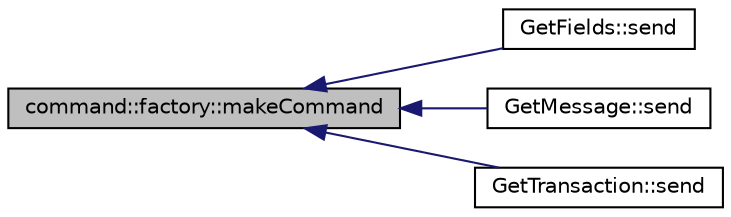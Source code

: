 digraph "command::factory::makeCommand"
{
  edge [fontname="Helvetica",fontsize="10",labelfontname="Helvetica",labelfontsize="10"];
  node [fontname="Helvetica",fontsize="10",shape=record];
  rankdir="LR";
  Node1 [label="command::factory::makeCommand",height=0.2,width=0.4,color="black", fillcolor="grey75", style="filled", fontcolor="black"];
  Node1 -> Node2 [dir="back",color="midnightblue",fontsize="10",style="solid",fontname="Helvetica"];
  Node2 [label="GetFields::send",height=0.2,width=0.4,color="black", fillcolor="white", style="filled",URL="$class_get_fields.html#a2823170292f994c759ffe775dee5307b",tooltip="Send data to the server. "];
  Node1 -> Node3 [dir="back",color="midnightblue",fontsize="10",style="solid",fontname="Helvetica"];
  Node3 [label="GetMessage::send",height=0.2,width=0.4,color="black", fillcolor="white", style="filled",URL="$class_get_message.html#a24d72d59b2be81bd1b74d80b23f429c4",tooltip="Send data to the server. "];
  Node1 -> Node4 [dir="back",color="midnightblue",fontsize="10",style="solid",fontname="Helvetica"];
  Node4 [label="GetTransaction::send",height=0.2,width=0.4,color="black", fillcolor="white", style="filled",URL="$class_get_transaction.html#a843761cdc06aa93e789b0788ec839f59",tooltip="Send data to the server. "];
}
